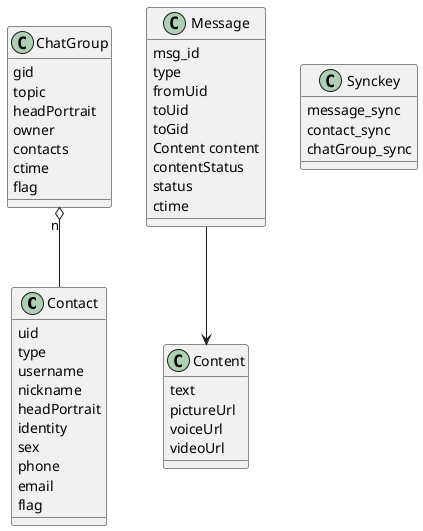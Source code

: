 @startuml

class Contact {
    uid
    type
    username
    nickname
    headPortrait
    identity
    sex
    phone
    email
    flag
}

class ChatGroup {
    gid
    topic
    headPortrait
    owner
    contacts
    ctime
    flag
}

class Message {
    msg_id
    type
    fromUid
    toUid
    toGid
    Content content
    contentStatus
    status
    ctime
}

class Content {
    text
    pictureUrl
    voiceUrl
    videoUrl
}

class Synckey {
    message_sync
    contact_sync
    chatGroup_sync
}

ChatGroup "n" o-- Contact
Message --> Content

@enduml
